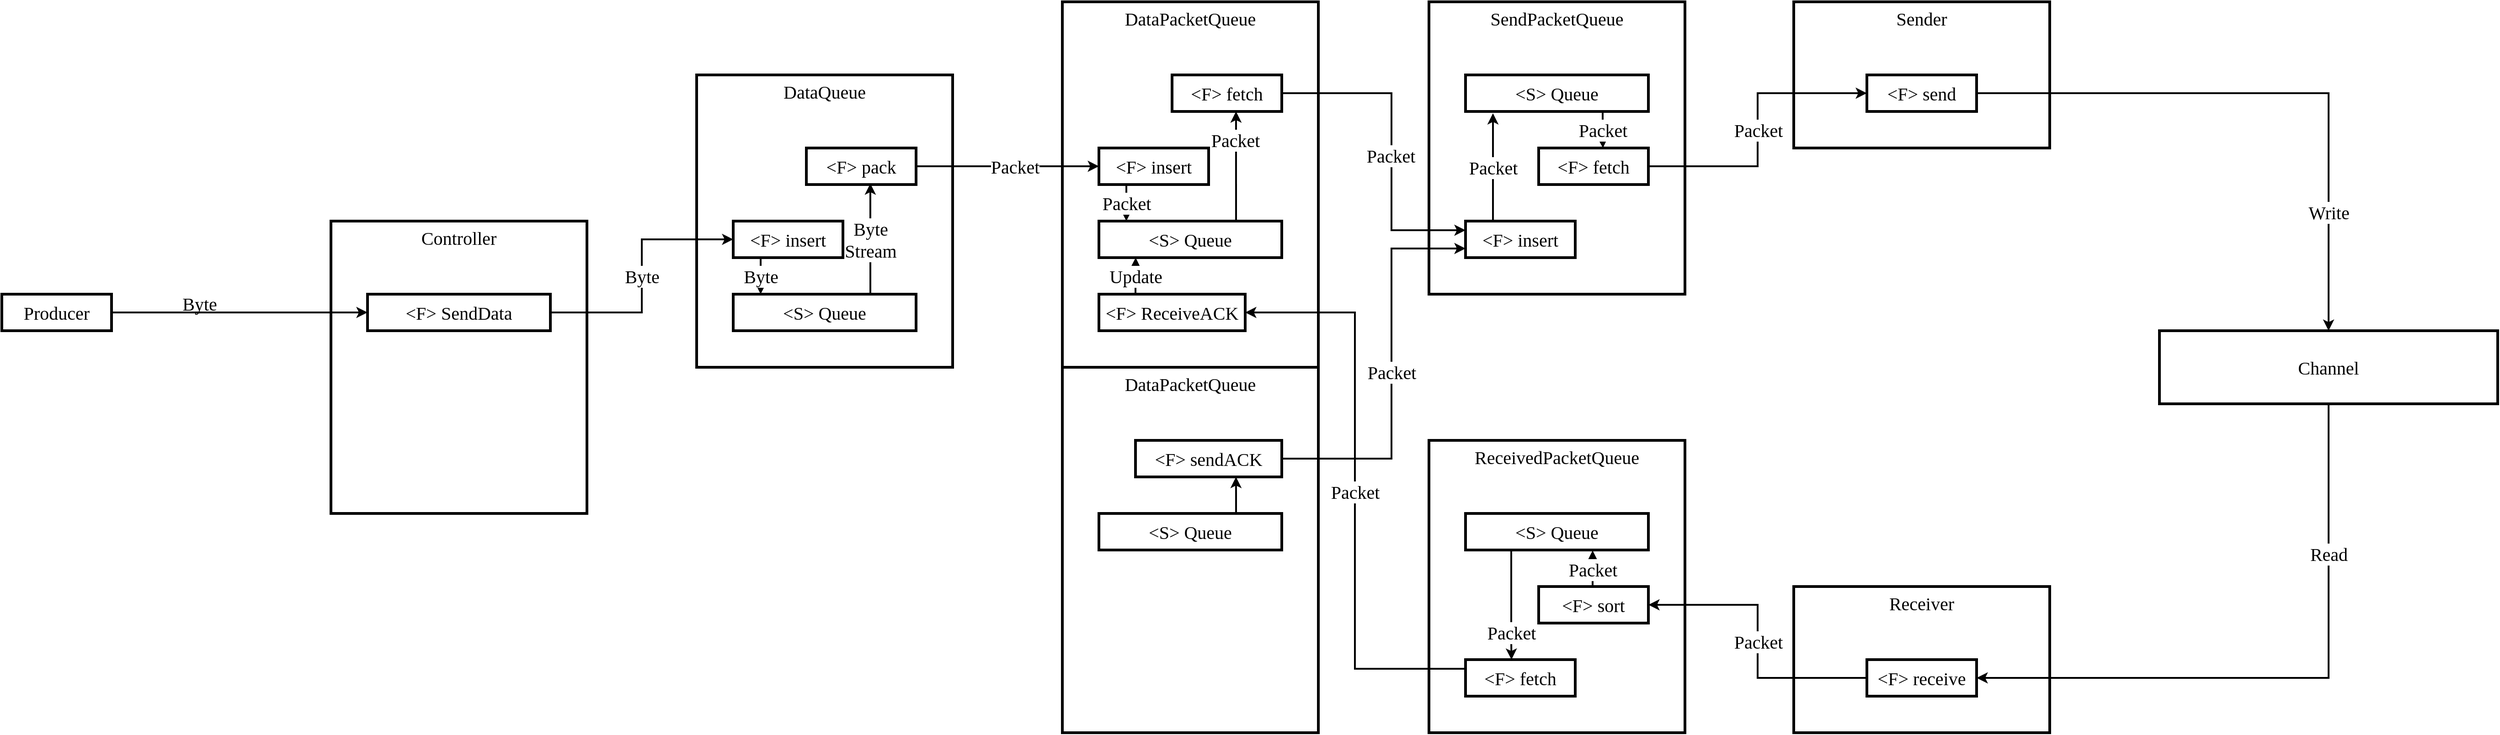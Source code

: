 <mxfile version="13.7.9" type="device"><diagram id="ODdrTqloD5u6etq9H1gD" name="Page-1"><mxGraphModel dx="1808" dy="1748" grid="1" gridSize="10" guides="1" tooltips="1" connect="1" arrows="1" fold="1" page="1" pageScale="1" pageWidth="827" pageHeight="1169" math="0" shadow="0"><root><mxCell id="0"/><mxCell id="1" parent="0"/><mxCell id="ICFpkgmfIudgN5r1L7Wr-58" value="" style="group" vertex="1" connectable="0" parent="1"><mxGeometry x="1241" y="280" width="280" height="320" as="geometry"/></mxCell><mxCell id="ICFpkgmfIudgN5r1L7Wr-59" value="ReceivedPacketQueue" style="rounded=0;whiteSpace=wrap;html=1;labelBackgroundColor=none;strokeWidth=3;fillColor=none;fontFamily=Ubuntu Mono;fontSize=20;align=center;verticalAlign=top;" vertex="1" parent="ICFpkgmfIudgN5r1L7Wr-58"><mxGeometry width="280" height="320" as="geometry"/></mxCell><mxCell id="ICFpkgmfIudgN5r1L7Wr-70" style="edgeStyle=orthogonalEdgeStyle;rounded=0;orthogonalLoop=1;jettySize=auto;html=1;exitX=0.25;exitY=1;exitDx=0;exitDy=0;entryX=0.419;entryY=0;entryDx=0;entryDy=0;entryPerimeter=0;strokeWidth=2;fontFamily=Ubuntu Mono;fontSize=20;" edge="1" parent="ICFpkgmfIudgN5r1L7Wr-58" source="ICFpkgmfIudgN5r1L7Wr-60" target="ICFpkgmfIudgN5r1L7Wr-68"><mxGeometry relative="1" as="geometry"><Array as="points"><mxPoint x="90" y="220"/><mxPoint x="90" y="220"/></Array></mxGeometry></mxCell><mxCell id="ICFpkgmfIudgN5r1L7Wr-71" value="Packet" style="edgeLabel;html=1;align=center;verticalAlign=middle;resizable=0;points=[];fontSize=20;fontFamily=Ubuntu Mono;" vertex="1" connectable="0" parent="ICFpkgmfIudgN5r1L7Wr-70"><mxGeometry x="0.667" y="36" relative="1" as="geometry"><mxPoint x="-36" y="-9.56" as="offset"/></mxGeometry></mxCell><mxCell id="ICFpkgmfIudgN5r1L7Wr-60" value="&amp;lt;S&amp;gt; Queue" style="rounded=0;whiteSpace=wrap;html=1;labelBackgroundColor=none;strokeWidth=3;fillColor=none;fontFamily=Ubuntu Mono;fontSize=20;align=center;" vertex="1" parent="ICFpkgmfIudgN5r1L7Wr-58"><mxGeometry x="40" y="80" width="200" height="40" as="geometry"/></mxCell><mxCell id="ICFpkgmfIudgN5r1L7Wr-67" value="Packet" style="edgeStyle=orthogonalEdgeStyle;rounded=0;orthogonalLoop=1;jettySize=auto;html=1;exitX=0.5;exitY=0;exitDx=0;exitDy=0;entryX=0.695;entryY=1.012;entryDx=0;entryDy=0;entryPerimeter=0;strokeWidth=2;fontFamily=Ubuntu Mono;fontSize=20;" edge="1" parent="ICFpkgmfIudgN5r1L7Wr-58" source="ICFpkgmfIudgN5r1L7Wr-66" target="ICFpkgmfIudgN5r1L7Wr-60"><mxGeometry relative="1" as="geometry"/></mxCell><mxCell id="ICFpkgmfIudgN5r1L7Wr-66" value="&amp;lt;F&amp;gt; sort" style="rounded=0;whiteSpace=wrap;html=1;labelBackgroundColor=none;strokeWidth=3;fillColor=none;fontFamily=Ubuntu Mono;fontSize=20;align=center;" vertex="1" parent="ICFpkgmfIudgN5r1L7Wr-58"><mxGeometry x="120" y="160" width="120" height="40" as="geometry"/></mxCell><mxCell id="ICFpkgmfIudgN5r1L7Wr-68" value="&amp;lt;F&amp;gt; fetch" style="rounded=0;whiteSpace=wrap;html=1;labelBackgroundColor=none;strokeWidth=3;fillColor=none;fontFamily=Ubuntu Mono;fontSize=20;align=center;" vertex="1" parent="ICFpkgmfIudgN5r1L7Wr-58"><mxGeometry x="40" y="240" width="120" height="40" as="geometry"/></mxCell><mxCell id="ICFpkgmfIudgN5r1L7Wr-3" value="Controller" style="rounded=0;whiteSpace=wrap;html=1;strokeWidth=3;fillColor=none;fontFamily=Ubuntu Mono;fontSize=20;align=center;verticalAlign=top;" vertex="1" parent="1"><mxGeometry x="40" y="40" width="280" height="320" as="geometry"/></mxCell><mxCell id="ICFpkgmfIudgN5r1L7Wr-5" value="" style="endArrow=classic;html=1;fontFamily=Ubuntu Mono;fontSize=20;strokeWidth=2;entryX=0;entryY=0.5;entryDx=0;entryDy=0;exitX=1;exitY=0.5;exitDx=0;exitDy=0;" edge="1" parent="1" source="ICFpkgmfIudgN5r1L7Wr-7" target="ICFpkgmfIudgN5r1L7Wr-6"><mxGeometry width="50" height="50" relative="1" as="geometry"><mxPoint x="-160" y="140" as="sourcePoint"/><mxPoint x="-70" y="110" as="targetPoint"/></mxGeometry></mxCell><mxCell id="ICFpkgmfIudgN5r1L7Wr-8" value="Byte" style="edgeLabel;html=1;align=center;verticalAlign=middle;resizable=0;points=[];fontSize=20;fontFamily=Ubuntu Mono;labelBackgroundColor=none;" vertex="1" connectable="0" parent="ICFpkgmfIudgN5r1L7Wr-5"><mxGeometry x="-0.313" y="-2" relative="1" as="geometry"><mxPoint y="-12" as="offset"/></mxGeometry></mxCell><mxCell id="ICFpkgmfIudgN5r1L7Wr-12" value="Byte" style="edgeStyle=orthogonalEdgeStyle;rounded=0;orthogonalLoop=1;jettySize=auto;html=1;exitX=1;exitY=0.5;exitDx=0;exitDy=0;entryX=0;entryY=0.5;entryDx=0;entryDy=0;strokeWidth=2;fontFamily=Ubuntu Mono;fontSize=20;" edge="1" parent="1" source="ICFpkgmfIudgN5r1L7Wr-6" target="ICFpkgmfIudgN5r1L7Wr-11"><mxGeometry relative="1" as="geometry"/></mxCell><mxCell id="ICFpkgmfIudgN5r1L7Wr-6" value="&amp;lt;F&amp;gt; SendData" style="rounded=0;whiteSpace=wrap;html=1;strokeWidth=3;fillColor=none;fontFamily=Ubuntu Mono;fontSize=20;align=center;" vertex="1" parent="1"><mxGeometry x="80" y="120" width="200" height="40" as="geometry"/></mxCell><mxCell id="ICFpkgmfIudgN5r1L7Wr-7" value="Producer" style="rounded=0;whiteSpace=wrap;html=1;strokeWidth=3;fillColor=none;fontFamily=Ubuntu Mono;fontSize=20;align=center;" vertex="1" parent="1"><mxGeometry x="-320" y="120" width="120" height="40" as="geometry"/></mxCell><mxCell id="ICFpkgmfIudgN5r1L7Wr-9" value="DataQueue" style="rounded=0;whiteSpace=wrap;html=1;labelBackgroundColor=none;strokeWidth=3;fillColor=none;fontFamily=Ubuntu Mono;fontSize=20;align=center;verticalAlign=top;" vertex="1" parent="1"><mxGeometry x="440" y="-120" width="280" height="320" as="geometry"/></mxCell><mxCell id="ICFpkgmfIudgN5r1L7Wr-19" value="Byte&lt;br&gt;Stream" style="edgeStyle=orthogonalEdgeStyle;rounded=0;orthogonalLoop=1;jettySize=auto;html=1;exitX=0.75;exitY=0;exitDx=0;exitDy=0;entryX=0.583;entryY=0.972;entryDx=0;entryDy=0;entryPerimeter=0;strokeWidth=2;fontFamily=Ubuntu Mono;fontSize=20;" edge="1" parent="1" source="ICFpkgmfIudgN5r1L7Wr-10" target="ICFpkgmfIudgN5r1L7Wr-16"><mxGeometry relative="1" as="geometry"/></mxCell><mxCell id="ICFpkgmfIudgN5r1L7Wr-10" value="&amp;lt;S&amp;gt; Queue" style="rounded=0;whiteSpace=wrap;html=1;labelBackgroundColor=none;strokeWidth=3;fillColor=none;fontFamily=Ubuntu Mono;fontSize=20;align=center;" vertex="1" parent="1"><mxGeometry x="480" y="120" width="200" height="40" as="geometry"/></mxCell><mxCell id="ICFpkgmfIudgN5r1L7Wr-20" value="Byte" style="edgeStyle=orthogonalEdgeStyle;rounded=0;orthogonalLoop=1;jettySize=auto;html=1;exitX=0.25;exitY=1;exitDx=0;exitDy=0;entryX=0.15;entryY=0;entryDx=0;entryDy=0;entryPerimeter=0;strokeWidth=2;fontFamily=Ubuntu Mono;fontSize=20;" edge="1" parent="1" source="ICFpkgmfIudgN5r1L7Wr-11" target="ICFpkgmfIudgN5r1L7Wr-10"><mxGeometry relative="1" as="geometry"/></mxCell><mxCell id="ICFpkgmfIudgN5r1L7Wr-11" value="&amp;lt;F&amp;gt; insert" style="rounded=0;whiteSpace=wrap;html=1;labelBackgroundColor=none;strokeWidth=3;fillColor=none;fontFamily=Ubuntu Mono;fontSize=20;align=center;" vertex="1" parent="1"><mxGeometry x="480" y="40" width="120" height="40" as="geometry"/></mxCell><mxCell id="ICFpkgmfIudgN5r1L7Wr-27" style="edgeStyle=orthogonalEdgeStyle;rounded=0;orthogonalLoop=1;jettySize=auto;html=1;exitX=1;exitY=0.5;exitDx=0;exitDy=0;entryX=0;entryY=0.5;entryDx=0;entryDy=0;strokeWidth=2;fontFamily=Ubuntu Mono;fontSize=20;" edge="1" parent="1" source="ICFpkgmfIudgN5r1L7Wr-16" target="ICFpkgmfIudgN5r1L7Wr-25"><mxGeometry relative="1" as="geometry"/></mxCell><mxCell id="ICFpkgmfIudgN5r1L7Wr-28" value="Packet" style="edgeLabel;html=1;align=center;verticalAlign=middle;resizable=0;points=[];fontSize=20;fontFamily=Ubuntu Mono;" vertex="1" connectable="0" parent="ICFpkgmfIudgN5r1L7Wr-27"><mxGeometry x="0.081" relative="1" as="geometry"><mxPoint as="offset"/></mxGeometry></mxCell><mxCell id="ICFpkgmfIudgN5r1L7Wr-16" value="&amp;lt;F&amp;gt; pack" style="rounded=0;whiteSpace=wrap;html=1;labelBackgroundColor=none;strokeWidth=3;fillColor=none;fontFamily=Ubuntu Mono;fontSize=20;align=center;" vertex="1" parent="1"><mxGeometry x="560" y="-40" width="120" height="40" as="geometry"/></mxCell><mxCell id="ICFpkgmfIudgN5r1L7Wr-22" value="DataPacketQueue" style="rounded=0;whiteSpace=wrap;html=1;labelBackgroundColor=none;strokeWidth=3;fillColor=none;fontFamily=Ubuntu Mono;fontSize=20;align=center;verticalAlign=top;" vertex="1" parent="1"><mxGeometry x="840" y="-200" width="280" height="400" as="geometry"/></mxCell><mxCell id="ICFpkgmfIudgN5r1L7Wr-32" style="edgeStyle=orthogonalEdgeStyle;rounded=0;orthogonalLoop=1;jettySize=auto;html=1;exitX=0.75;exitY=0;exitDx=0;exitDy=0;entryX=0.583;entryY=1;entryDx=0;entryDy=0;entryPerimeter=0;strokeWidth=2;fontFamily=Ubuntu Mono;fontSize=20;" edge="1" parent="1" source="ICFpkgmfIudgN5r1L7Wr-23" target="ICFpkgmfIudgN5r1L7Wr-31"><mxGeometry relative="1" as="geometry"/></mxCell><mxCell id="ICFpkgmfIudgN5r1L7Wr-33" value="Packet" style="edgeLabel;html=1;align=center;verticalAlign=middle;resizable=0;points=[];fontSize=20;fontFamily=Ubuntu Mono;" vertex="1" connectable="0" parent="ICFpkgmfIudgN5r1L7Wr-32"><mxGeometry x="-0.292" y="1" relative="1" as="geometry"><mxPoint y="-47.24" as="offset"/></mxGeometry></mxCell><mxCell id="ICFpkgmfIudgN5r1L7Wr-23" value="&amp;lt;S&amp;gt; Queue" style="rounded=0;whiteSpace=wrap;html=1;labelBackgroundColor=none;strokeWidth=3;fillColor=none;fontFamily=Ubuntu Mono;fontSize=20;align=center;" vertex="1" parent="1"><mxGeometry x="880" y="40" width="200" height="40" as="geometry"/></mxCell><mxCell id="ICFpkgmfIudgN5r1L7Wr-26" value="Packet" style="edgeStyle=orthogonalEdgeStyle;rounded=0;orthogonalLoop=1;jettySize=auto;html=1;exitX=0.25;exitY=1;exitDx=0;exitDy=0;entryX=0.15;entryY=0;entryDx=0;entryDy=0;entryPerimeter=0;strokeWidth=2;fontFamily=Ubuntu Mono;fontSize=20;" edge="1" parent="1" source="ICFpkgmfIudgN5r1L7Wr-25" target="ICFpkgmfIudgN5r1L7Wr-23"><mxGeometry relative="1" as="geometry"/></mxCell><mxCell id="ICFpkgmfIudgN5r1L7Wr-25" value="&amp;lt;F&amp;gt; insert" style="rounded=0;whiteSpace=wrap;html=1;labelBackgroundColor=none;strokeWidth=3;fillColor=none;fontFamily=Ubuntu Mono;fontSize=20;align=center;" vertex="1" parent="1"><mxGeometry x="880" y="-40" width="120" height="40" as="geometry"/></mxCell><mxCell id="ICFpkgmfIudgN5r1L7Wr-30" value="Update" style="edgeStyle=orthogonalEdgeStyle;rounded=0;orthogonalLoop=1;jettySize=auto;html=1;exitX=0.25;exitY=0;exitDx=0;exitDy=0;entryX=0.201;entryY=1;entryDx=0;entryDy=0;entryPerimeter=0;strokeWidth=2;fontFamily=Ubuntu Mono;fontSize=20;" edge="1" parent="1" source="ICFpkgmfIudgN5r1L7Wr-29" target="ICFpkgmfIudgN5r1L7Wr-23"><mxGeometry relative="1" as="geometry"/></mxCell><mxCell id="ICFpkgmfIudgN5r1L7Wr-29" value="&amp;lt;F&amp;gt; ReceiveACK" style="rounded=0;whiteSpace=wrap;html=1;labelBackgroundColor=none;strokeWidth=3;fillColor=none;fontFamily=Ubuntu Mono;fontSize=20;align=center;" vertex="1" parent="1"><mxGeometry x="880" y="120" width="160" height="40" as="geometry"/></mxCell><mxCell id="ICFpkgmfIudgN5r1L7Wr-38" style="edgeStyle=orthogonalEdgeStyle;rounded=0;orthogonalLoop=1;jettySize=auto;html=1;entryX=0;entryY=0.25;entryDx=0;entryDy=0;strokeWidth=2;fontFamily=Ubuntu Mono;fontSize=20;" edge="1" parent="1" source="ICFpkgmfIudgN5r1L7Wr-31" target="ICFpkgmfIudgN5r1L7Wr-37"><mxGeometry relative="1" as="geometry"><Array as="points"><mxPoint x="1200" y="-100"/><mxPoint x="1200" y="50"/></Array></mxGeometry></mxCell><mxCell id="ICFpkgmfIudgN5r1L7Wr-42" value="Packet" style="edgeLabel;html=1;align=center;verticalAlign=middle;resizable=0;points=[];fontSize=20;fontFamily=Ubuntu Mono;" vertex="1" connectable="0" parent="ICFpkgmfIudgN5r1L7Wr-38"><mxGeometry x="0.07" y="-1" relative="1" as="geometry"><mxPoint as="offset"/></mxGeometry></mxCell><mxCell id="ICFpkgmfIudgN5r1L7Wr-31" value="&amp;lt;F&amp;gt; fetch" style="rounded=0;whiteSpace=wrap;html=1;labelBackgroundColor=none;strokeWidth=3;fillColor=none;fontFamily=Ubuntu Mono;fontSize=20;align=center;" vertex="1" parent="1"><mxGeometry x="960" y="-120" width="120" height="40" as="geometry"/></mxCell><mxCell id="ICFpkgmfIudgN5r1L7Wr-47" value="Sender" style="rounded=0;whiteSpace=wrap;html=1;labelBackgroundColor=none;strokeWidth=3;fillColor=none;fontFamily=Ubuntu Mono;fontSize=20;align=center;verticalAlign=top;" vertex="1" parent="1"><mxGeometry x="1640" y="-200" width="280" height="160" as="geometry"/></mxCell><mxCell id="ICFpkgmfIudgN5r1L7Wr-53" value="Write" style="edgeStyle=orthogonalEdgeStyle;rounded=0;orthogonalLoop=1;jettySize=auto;html=1;entryX=0.5;entryY=0;entryDx=0;entryDy=0;strokeWidth=2;fontFamily=Ubuntu Mono;fontSize=20;" edge="1" parent="1" source="ICFpkgmfIudgN5r1L7Wr-49" target="ICFpkgmfIudgN5r1L7Wr-52"><mxGeometry x="0.597" relative="1" as="geometry"><mxPoint as="offset"/></mxGeometry></mxCell><mxCell id="ICFpkgmfIudgN5r1L7Wr-49" value="&amp;lt;F&amp;gt; send" style="rounded=0;whiteSpace=wrap;html=1;labelBackgroundColor=none;strokeWidth=3;fillColor=none;fontFamily=Ubuntu Mono;fontSize=20;align=center;" vertex="1" parent="1"><mxGeometry x="1720" y="-120" width="120" height="40" as="geometry"/></mxCell><mxCell id="ICFpkgmfIudgN5r1L7Wr-50" value="Packet" style="edgeStyle=orthogonalEdgeStyle;rounded=0;orthogonalLoop=1;jettySize=auto;html=1;exitX=1;exitY=0.5;exitDx=0;exitDy=0;entryX=0;entryY=0.5;entryDx=0;entryDy=0;strokeWidth=2;fontFamily=Ubuntu Mono;fontSize=20;" edge="1" parent="1" source="ICFpkgmfIudgN5r1L7Wr-43" target="ICFpkgmfIudgN5r1L7Wr-49"><mxGeometry relative="1" as="geometry"/></mxCell><mxCell id="ICFpkgmfIudgN5r1L7Wr-56" value="Read" style="edgeStyle=orthogonalEdgeStyle;rounded=0;orthogonalLoop=1;jettySize=auto;html=1;exitX=0.5;exitY=1;exitDx=0;exitDy=0;strokeWidth=2;fontFamily=Ubuntu Mono;fontSize=20;entryX=1;entryY=0.5;entryDx=0;entryDy=0;" edge="1" parent="1" source="ICFpkgmfIudgN5r1L7Wr-52" target="ICFpkgmfIudgN5r1L7Wr-57"><mxGeometry x="-0.521" relative="1" as="geometry"><mxPoint x="2210" y="470" as="targetPoint"/><mxPoint as="offset"/></mxGeometry></mxCell><mxCell id="ICFpkgmfIudgN5r1L7Wr-52" value="Channel" style="rounded=0;whiteSpace=wrap;html=1;labelBackgroundColor=none;strokeWidth=3;fillColor=none;fontFamily=Ubuntu Mono;fontSize=20;align=center;" vertex="1" parent="1"><mxGeometry x="2040" y="160" width="370" height="80" as="geometry"/></mxCell><mxCell id="ICFpkgmfIudgN5r1L7Wr-54" value="Receiver" style="rounded=0;whiteSpace=wrap;html=1;labelBackgroundColor=none;strokeWidth=3;fillColor=none;fontFamily=Ubuntu Mono;fontSize=20;align=center;verticalAlign=top;" vertex="1" parent="1"><mxGeometry x="1640" y="440" width="280" height="160" as="geometry"/></mxCell><mxCell id="ICFpkgmfIudgN5r1L7Wr-65" value="Packet" style="edgeStyle=orthogonalEdgeStyle;rounded=0;orthogonalLoop=1;jettySize=auto;html=1;exitX=0;exitY=0.5;exitDx=0;exitDy=0;entryX=1;entryY=0.5;entryDx=0;entryDy=0;strokeWidth=2;fontFamily=Ubuntu Mono;fontSize=20;" edge="1" parent="1" source="ICFpkgmfIudgN5r1L7Wr-57" target="ICFpkgmfIudgN5r1L7Wr-66"><mxGeometry relative="1" as="geometry"/></mxCell><mxCell id="ICFpkgmfIudgN5r1L7Wr-57" value="&amp;lt;F&amp;gt; receive" style="rounded=0;whiteSpace=wrap;html=1;labelBackgroundColor=none;strokeWidth=3;fillColor=none;fontFamily=Ubuntu Mono;fontSize=20;align=center;" vertex="1" parent="1"><mxGeometry x="1720" y="520" width="120" height="40" as="geometry"/></mxCell><mxCell id="ICFpkgmfIudgN5r1L7Wr-72" value="DataPacketQueue" style="rounded=0;whiteSpace=wrap;html=1;labelBackgroundColor=none;strokeWidth=3;fillColor=none;fontFamily=Ubuntu Mono;fontSize=20;align=center;verticalAlign=top;" vertex="1" parent="1"><mxGeometry x="840" y="200" width="280" height="400" as="geometry"/></mxCell><mxCell id="ICFpkgmfIudgN5r1L7Wr-73" value="Packet" style="edgeStyle=orthogonalEdgeStyle;rounded=0;orthogonalLoop=1;jettySize=auto;html=1;entryX=1;entryY=0.5;entryDx=0;entryDy=0;strokeWidth=2;fontFamily=Ubuntu Mono;fontSize=20;" edge="1" parent="1" source="ICFpkgmfIudgN5r1L7Wr-68" target="ICFpkgmfIudgN5r1L7Wr-29"><mxGeometry relative="1" as="geometry"><Array as="points"><mxPoint x="1160" y="530"/><mxPoint x="1160" y="140"/></Array></mxGeometry></mxCell><mxCell id="ICFpkgmfIudgN5r1L7Wr-76" style="edgeStyle=orthogonalEdgeStyle;rounded=0;orthogonalLoop=1;jettySize=auto;html=1;exitX=0.75;exitY=0;exitDx=0;exitDy=0;entryX=0.687;entryY=1;entryDx=0;entryDy=0;entryPerimeter=0;strokeWidth=2;fontFamily=Ubuntu Mono;fontSize=20;" edge="1" parent="1" source="ICFpkgmfIudgN5r1L7Wr-74" target="ICFpkgmfIudgN5r1L7Wr-75"><mxGeometry relative="1" as="geometry"/></mxCell><mxCell id="ICFpkgmfIudgN5r1L7Wr-74" value="&amp;lt;S&amp;gt; Queue" style="rounded=0;whiteSpace=wrap;html=1;labelBackgroundColor=none;strokeWidth=3;fillColor=none;fontFamily=Ubuntu Mono;fontSize=20;align=center;" vertex="1" parent="1"><mxGeometry x="880" y="360" width="200" height="40" as="geometry"/></mxCell><mxCell id="ICFpkgmfIudgN5r1L7Wr-77" value="Packet" style="edgeStyle=orthogonalEdgeStyle;rounded=0;orthogonalLoop=1;jettySize=auto;html=1;entryX=0;entryY=0.75;entryDx=0;entryDy=0;strokeWidth=2;fontFamily=Ubuntu Mono;fontSize=20;" edge="1" parent="1" source="ICFpkgmfIudgN5r1L7Wr-75" target="ICFpkgmfIudgN5r1L7Wr-37"><mxGeometry relative="1" as="geometry"><Array as="points"><mxPoint x="1200" y="300"/><mxPoint x="1200" y="70"/></Array></mxGeometry></mxCell><mxCell id="ICFpkgmfIudgN5r1L7Wr-75" value="&amp;lt;F&amp;gt; sendACK" style="rounded=0;whiteSpace=wrap;html=1;labelBackgroundColor=none;strokeWidth=3;fillColor=none;fontFamily=Ubuntu Mono;fontSize=20;align=center;" vertex="1" parent="1"><mxGeometry x="920" y="280" width="160" height="40" as="geometry"/></mxCell><mxCell id="ICFpkgmfIudgN5r1L7Wr-34" value="SendPacketQueue" style="rounded=0;whiteSpace=wrap;html=1;labelBackgroundColor=none;strokeWidth=3;fillColor=none;fontFamily=Ubuntu Mono;fontSize=20;align=center;verticalAlign=top;" vertex="1" parent="1"><mxGeometry x="1241" y="-200" width="280" height="320" as="geometry"/></mxCell><mxCell id="ICFpkgmfIudgN5r1L7Wr-35" value="&amp;lt;S&amp;gt; Queue" style="rounded=0;whiteSpace=wrap;html=1;labelBackgroundColor=none;strokeWidth=3;fillColor=none;fontFamily=Ubuntu Mono;fontSize=20;align=center;" vertex="1" parent="1"><mxGeometry x="1281" y="-120" width="200" height="40" as="geometry"/></mxCell><mxCell id="ICFpkgmfIudgN5r1L7Wr-41" value="Packet" style="edgeStyle=orthogonalEdgeStyle;rounded=0;orthogonalLoop=1;jettySize=auto;html=1;exitX=0.25;exitY=0;exitDx=0;exitDy=0;strokeWidth=2;fontFamily=Ubuntu Mono;fontSize=20;" edge="1" parent="1" source="ICFpkgmfIudgN5r1L7Wr-37"><mxGeometry x="1241" y="-200" as="geometry"><mxPoint x="1311" y="-78" as="targetPoint"/><Array as="points"/></mxGeometry></mxCell><mxCell id="ICFpkgmfIudgN5r1L7Wr-37" value="&amp;lt;F&amp;gt; insert" style="rounded=0;whiteSpace=wrap;html=1;labelBackgroundColor=none;strokeWidth=3;fillColor=none;fontFamily=Ubuntu Mono;fontSize=20;align=center;" vertex="1" parent="1"><mxGeometry x="1281" y="40" width="120" height="40" as="geometry"/></mxCell><mxCell id="ICFpkgmfIudgN5r1L7Wr-43" value="&amp;lt;F&amp;gt; fetch" style="rounded=0;whiteSpace=wrap;html=1;labelBackgroundColor=none;strokeWidth=3;fillColor=none;fontFamily=Ubuntu Mono;fontSize=20;align=center;" vertex="1" parent="1"><mxGeometry x="1361" y="-40" width="120" height="40" as="geometry"/></mxCell><mxCell id="ICFpkgmfIudgN5r1L7Wr-46" value="Packet" style="edgeStyle=orthogonalEdgeStyle;rounded=0;orthogonalLoop=1;jettySize=auto;html=1;exitX=0.75;exitY=1;exitDx=0;exitDy=0;entryX=0.586;entryY=0;entryDx=0;entryDy=0;entryPerimeter=0;strokeWidth=2;fontFamily=Ubuntu Mono;fontSize=20;" edge="1" parent="1" source="ICFpkgmfIudgN5r1L7Wr-35" target="ICFpkgmfIudgN5r1L7Wr-43"><mxGeometry x="1241" y="-200" as="geometry"><Array as="points"><mxPoint x="1431" y="-50"/><mxPoint x="1431" y="-50"/></Array></mxGeometry></mxCell></root></mxGraphModel></diagram></mxfile>